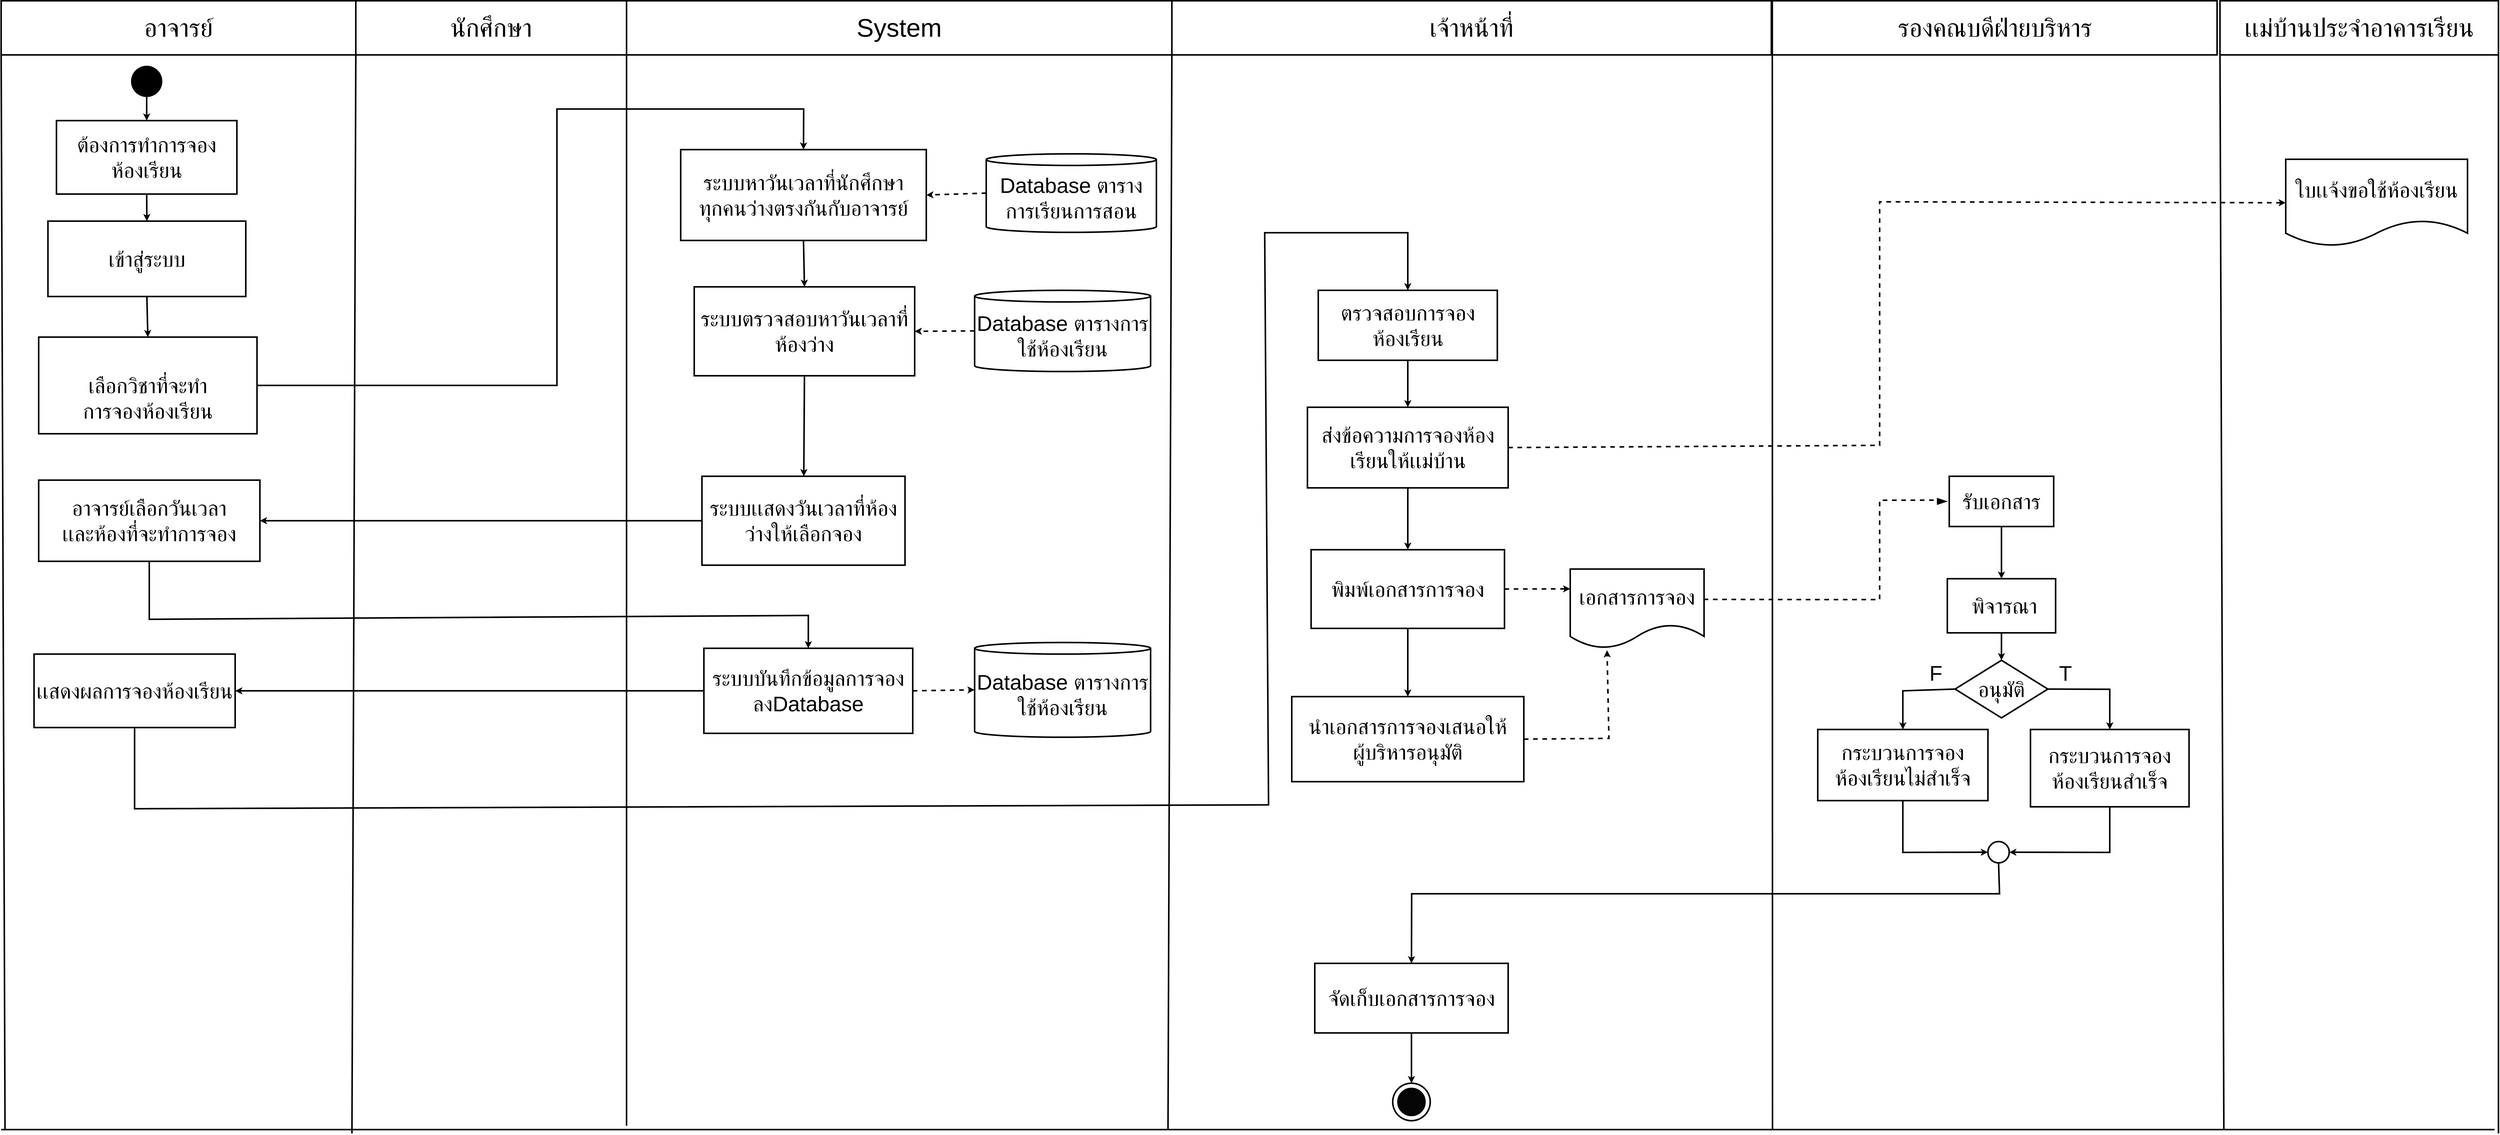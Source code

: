 <mxfile version="21.6.8" type="device">
  <diagram id="C5RBs43oDa-KdzZeNtuy" name="Page-1">
    <mxGraphModel dx="9310" dy="4084" grid="1" gridSize="10" guides="1" tooltips="1" connect="1" arrows="1" fold="1" page="1" pageScale="1" pageWidth="827" pageHeight="1169" math="0" shadow="0">
      <root>
        <mxCell id="WIyWlLk6GJQsqaUBKTNV-0" />
        <mxCell id="WIyWlLk6GJQsqaUBKTNV-1" parent="WIyWlLk6GJQsqaUBKTNV-0" />
        <mxCell id="xALUO3HwdJlkxT8yfgA3-7" value="&lt;font style=&quot;font-size: 66px;&quot;&gt;เจ้าหน้าที่&lt;/font&gt;" style="rounded=0;whiteSpace=wrap;html=1;strokeWidth=4;" parent="WIyWlLk6GJQsqaUBKTNV-1" vertex="1">
          <mxGeometry x="1410" y="40" width="1550" height="140" as="geometry" />
        </mxCell>
        <mxCell id="xALUO3HwdJlkxT8yfgA3-9" value="&lt;font style=&quot;font-size: 66px;&quot;&gt;รองคณบดีฝ่ายบริหาร&lt;/font&gt;" style="rounded=0;whiteSpace=wrap;html=1;strokeWidth=4;" parent="WIyWlLk6GJQsqaUBKTNV-1" vertex="1">
          <mxGeometry x="2962.5" y="40" width="1150" height="140" as="geometry" />
        </mxCell>
        <mxCell id="xALUO3HwdJlkxT8yfgA3-25" value="&lt;font style=&quot;font-size: 55px;&quot;&gt;ต้องการทำการจองห้องเรียน&lt;/font&gt;" style="rounded=0;whiteSpace=wrap;html=1;strokeWidth=4;fontSize=55;" parent="WIyWlLk6GJQsqaUBKTNV-1" vertex="1">
          <mxGeometry x="-1474" y="350" width="466.5" height="190" as="geometry" />
        </mxCell>
        <mxCell id="xALUO3HwdJlkxT8yfgA3-29" value="" style="endArrow=classic;html=1;rounded=0;exitX=0.5;exitY=1;exitDx=0;exitDy=0;entryX=0.5;entryY=0;entryDx=0;entryDy=0;entryPerimeter=0;strokeWidth=4;fontSize=55;" parent="WIyWlLk6GJQsqaUBKTNV-1" source="xALUO3HwdJlkxT8yfgA3-25" target="xALUO3HwdJlkxT8yfgA3-287" edge="1">
          <mxGeometry width="50" height="50" relative="1" as="geometry">
            <mxPoint x="-1277" y="540" as="sourcePoint" />
            <mxPoint x="-1267" y="580.0" as="targetPoint" />
          </mxGeometry>
        </mxCell>
        <mxCell id="xALUO3HwdJlkxT8yfgA3-51" value="" style="endArrow=classic;html=1;rounded=0;exitX=0;exitY=0.5;exitDx=0;exitDy=0;entryX=0.5;entryY=0;entryDx=0;entryDy=0;strokeWidth=4;" parent="WIyWlLk6GJQsqaUBKTNV-1" source="xALUO3HwdJlkxT8yfgA3-133" target="xALUO3HwdJlkxT8yfgA3-90" edge="1">
          <mxGeometry width="50" height="50" relative="1" as="geometry">
            <mxPoint x="4219" y="1683.5" as="sourcePoint" />
            <mxPoint x="3690" y="1881" as="targetPoint" />
            <Array as="points">
              <mxPoint x="3300" y="1825" />
            </Array>
          </mxGeometry>
        </mxCell>
        <mxCell id="xALUO3HwdJlkxT8yfgA3-81" value="&lt;font style=&quot;font-size: 55px;&quot;&gt;เอกสารการจอง&lt;/font&gt;" style="shape=document;whiteSpace=wrap;html=1;boundedLbl=1;strokeWidth=4;fontSize=55;" parent="WIyWlLk6GJQsqaUBKTNV-1" vertex="1">
          <mxGeometry x="2440" y="1510" width="346" height="205" as="geometry" />
        </mxCell>
        <mxCell id="xALUO3HwdJlkxT8yfgA3-87" value="" style="endArrow=classic;html=1;rounded=0;exitX=0.5;exitY=1;exitDx=0;exitDy=0;entryX=0.5;entryY=0;entryDx=0;entryDy=0;strokeWidth=4;" parent="WIyWlLk6GJQsqaUBKTNV-1" source="xALUO3HwdJlkxT8yfgA3-131" target="xALUO3HwdJlkxT8yfgA3-132" edge="1">
          <mxGeometry width="50" height="50" relative="1" as="geometry">
            <mxPoint x="3845" y="1420" as="sourcePoint" />
            <mxPoint x="3990" y="1603" as="targetPoint" />
          </mxGeometry>
        </mxCell>
        <mxCell id="xALUO3HwdJlkxT8yfgA3-90" value="&lt;font style=&quot;font-size: 55px;&quot;&gt;กระบวนการจองห้องเรียนไม่สำเร็จ&lt;/font&gt;" style="rounded=0;whiteSpace=wrap;html=1;strokeWidth=4;" parent="WIyWlLk6GJQsqaUBKTNV-1" vertex="1">
          <mxGeometry x="3080" y="1925" width="440" height="184" as="geometry" />
        </mxCell>
        <mxCell id="xALUO3HwdJlkxT8yfgA3-97" value="&lt;font style=&quot;font-size: 66px;&quot;&gt;อาจารย์&lt;/font&gt;" style="rounded=0;whiteSpace=wrap;html=1;strokeWidth=4;" parent="WIyWlLk6GJQsqaUBKTNV-1" vertex="1">
          <mxGeometry x="-1617" y="40" width="917" height="140" as="geometry" />
        </mxCell>
        <mxCell id="xALUO3HwdJlkxT8yfgA3-128" value="&lt;font style=&quot;font-size: 55px;&quot;&gt;นำเอกสารการจองเสนอให้&lt;br style=&quot;font-size: 55px;&quot;&gt;ผู้บริหารอนุมัติ&lt;br style=&quot;font-size: 55px;&quot;&gt;&lt;/font&gt;" style="rounded=0;whiteSpace=wrap;html=1;strokeWidth=4;fontSize=55;" parent="WIyWlLk6GJQsqaUBKTNV-1" vertex="1">
          <mxGeometry x="1720" y="1840" width="600" height="220" as="geometry" />
        </mxCell>
        <mxCell id="xALUO3HwdJlkxT8yfgA3-131" value="&lt;font style=&quot;font-size: 55px;&quot;&gt;รับเอกสาร&lt;/font&gt;" style="rounded=0;whiteSpace=wrap;html=1;strokeWidth=4;" parent="WIyWlLk6GJQsqaUBKTNV-1" vertex="1">
          <mxGeometry x="3420" y="1270" width="270" height="130" as="geometry" />
        </mxCell>
        <mxCell id="xALUO3HwdJlkxT8yfgA3-132" value="&lt;font style=&quot;font-size: 55px;&quot;&gt;&amp;nbsp;พิจารณา&lt;/font&gt;" style="rounded=0;whiteSpace=wrap;html=1;strokeWidth=4;" parent="WIyWlLk6GJQsqaUBKTNV-1" vertex="1">
          <mxGeometry x="3415" y="1535" width="280" height="140" as="geometry" />
        </mxCell>
        <mxCell id="xALUO3HwdJlkxT8yfgA3-133" value="&lt;font style=&quot;font-size: 55px;&quot;&gt;อนุมัติ&lt;/font&gt;" style="rhombus;whiteSpace=wrap;html=1;strokeWidth=4;" parent="WIyWlLk6GJQsqaUBKTNV-1" vertex="1">
          <mxGeometry x="3435" y="1746" width="240" height="149" as="geometry" />
        </mxCell>
        <mxCell id="xALUO3HwdJlkxT8yfgA3-134" value="" style="endArrow=classic;html=1;rounded=0;exitX=0.5;exitY=1;exitDx=0;exitDy=0;entryX=0.5;entryY=0;entryDx=0;entryDy=0;strokeWidth=4;" parent="WIyWlLk6GJQsqaUBKTNV-1" source="xALUO3HwdJlkxT8yfgA3-132" target="xALUO3HwdJlkxT8yfgA3-133" edge="1">
          <mxGeometry width="50" height="50" relative="1" as="geometry">
            <mxPoint x="3555" y="1506" as="sourcePoint" />
            <mxPoint x="3555" y="1605" as="targetPoint" />
          </mxGeometry>
        </mxCell>
        <mxCell id="xALUO3HwdJlkxT8yfgA3-135" value="" style="endArrow=classic;html=1;rounded=0;exitX=1;exitY=0.5;exitDx=0;exitDy=0;strokeWidth=4;entryX=0.5;entryY=0;entryDx=0;entryDy=0;" parent="WIyWlLk6GJQsqaUBKTNV-1" source="xALUO3HwdJlkxT8yfgA3-133" edge="1" target="xALUO3HwdJlkxT8yfgA3-136">
          <mxGeometry width="50" height="50" relative="1" as="geometry">
            <mxPoint x="3465" y="1816" as="sourcePoint" />
            <mxPoint x="3760" y="1926" as="targetPoint" />
            <Array as="points">
              <mxPoint x="3835" y="1821" />
            </Array>
          </mxGeometry>
        </mxCell>
        <mxCell id="xALUO3HwdJlkxT8yfgA3-136" value="&lt;font style=&quot;font-size: 55px;&quot;&gt;กระบวนการจองห้องเรียนสำเร็จ&lt;/font&gt;" style="rounded=0;whiteSpace=wrap;html=1;strokeWidth=4;" parent="WIyWlLk6GJQsqaUBKTNV-1" vertex="1">
          <mxGeometry x="3630" y="1925" width="410" height="200" as="geometry" />
        </mxCell>
        <mxCell id="xALUO3HwdJlkxT8yfgA3-137" value="&lt;font style=&quot;font-size: 55px;&quot;&gt;F&lt;/font&gt;" style="text;html=1;align=center;verticalAlign=middle;resizable=0;points=[];autosize=1;strokeColor=none;fillColor=none;strokeWidth=4;" parent="WIyWlLk6GJQsqaUBKTNV-1" vertex="1">
          <mxGeometry x="3355" y="1739" width="60" height="80" as="geometry" />
        </mxCell>
        <mxCell id="xALUO3HwdJlkxT8yfgA3-138" value="&lt;font style=&quot;font-size: 55px;&quot;&gt;T&lt;/font&gt;" style="text;html=1;align=center;verticalAlign=middle;resizable=0;points=[];autosize=1;strokeColor=none;fillColor=none;strokeWidth=4;" parent="WIyWlLk6GJQsqaUBKTNV-1" vertex="1">
          <mxGeometry x="3690" y="1739" width="60" height="80" as="geometry" />
        </mxCell>
        <mxCell id="xALUO3HwdJlkxT8yfgA3-142" value="" style="endArrow=none;html=1;rounded=0;entryX=1;entryY=1;entryDx=0;entryDy=0;strokeWidth=4;" parent="WIyWlLk6GJQsqaUBKTNV-1" edge="1" target="xALUO3HwdJlkxT8yfgA3-286">
          <mxGeometry width="50" height="50" relative="1" as="geometry">
            <mxPoint x="1400" y="2960" as="sourcePoint" />
            <mxPoint x="1410" y="230" as="targetPoint" />
          </mxGeometry>
        </mxCell>
        <mxCell id="xALUO3HwdJlkxT8yfgA3-143" value="" style="endArrow=none;html=1;rounded=0;entryX=0;entryY=1;entryDx=0;entryDy=0;strokeWidth=4;" parent="WIyWlLk6GJQsqaUBKTNV-1" target="xALUO3HwdJlkxT8yfgA3-9" edge="1">
          <mxGeometry width="50" height="50" relative="1" as="geometry">
            <mxPoint x="2963" y="2960" as="sourcePoint" />
            <mxPoint x="1420" y="240" as="targetPoint" />
          </mxGeometry>
        </mxCell>
        <mxCell id="xALUO3HwdJlkxT8yfgA3-144" value="" style="endArrow=none;html=1;rounded=0;entryX=1;entryY=1;entryDx=0;entryDy=0;strokeWidth=4;" parent="WIyWlLk6GJQsqaUBKTNV-1" edge="1">
          <mxGeometry width="50" height="50" relative="1" as="geometry">
            <mxPoint x="4130" y="2960" as="sourcePoint" />
            <mxPoint x="4120" y="180.0" as="targetPoint" />
          </mxGeometry>
        </mxCell>
        <mxCell id="xALUO3HwdJlkxT8yfgA3-146" value="&lt;font style=&quot;font-size: 66px;&quot;&gt;เเม่บ้านประจำอาคารเรียน&lt;/font&gt;" style="rounded=0;whiteSpace=wrap;html=1;strokeWidth=4;" parent="WIyWlLk6GJQsqaUBKTNV-1" vertex="1">
          <mxGeometry x="4120" y="40" width="720" height="140" as="geometry" />
        </mxCell>
        <mxCell id="xALUO3HwdJlkxT8yfgA3-147" value="&lt;font style=&quot;font-size: 55px;&quot;&gt;จัดเก็บเอกสารการจอง&lt;/font&gt;" style="rounded=0;whiteSpace=wrap;html=1;strokeWidth=4;" parent="WIyWlLk6GJQsqaUBKTNV-1" vertex="1">
          <mxGeometry x="1779.5" y="2530" width="500" height="180" as="geometry" />
        </mxCell>
        <mxCell id="xALUO3HwdJlkxT8yfgA3-148" value="" style="ellipse;whiteSpace=wrap;html=1;aspect=fixed;strokeWidth=4;" parent="WIyWlLk6GJQsqaUBKTNV-1" vertex="1">
          <mxGeometry x="3520" y="2215" width="55" height="55" as="geometry" />
        </mxCell>
        <mxCell id="xALUO3HwdJlkxT8yfgA3-149" value="" style="endArrow=classic;html=1;rounded=0;exitX=0.5;exitY=1;exitDx=0;exitDy=0;strokeWidth=4;entryX=0;entryY=0.5;entryDx=0;entryDy=0;" parent="WIyWlLk6GJQsqaUBKTNV-1" source="xALUO3HwdJlkxT8yfgA3-90" edge="1" target="xALUO3HwdJlkxT8yfgA3-148">
          <mxGeometry width="50" height="50" relative="1" as="geometry">
            <mxPoint x="3460" y="2106" as="sourcePoint" />
            <mxPoint x="3520" y="2166" as="targetPoint" />
            <Array as="points">
              <mxPoint x="3300" y="2243" />
            </Array>
          </mxGeometry>
        </mxCell>
        <mxCell id="xALUO3HwdJlkxT8yfgA3-150" value="" style="endArrow=classic;html=1;rounded=0;exitX=0.5;exitY=1;exitDx=0;exitDy=0;strokeWidth=4;entryX=1;entryY=0.5;entryDx=0;entryDy=0;" parent="WIyWlLk6GJQsqaUBKTNV-1" source="xALUO3HwdJlkxT8yfgA3-136" edge="1" target="xALUO3HwdJlkxT8yfgA3-148">
          <mxGeometry width="50" height="50" relative="1" as="geometry">
            <mxPoint x="3750" y="2096" as="sourcePoint" />
            <mxPoint x="3580" y="2166" as="targetPoint" />
            <Array as="points">
              <mxPoint x="3835" y="2243" />
            </Array>
          </mxGeometry>
        </mxCell>
        <mxCell id="xALUO3HwdJlkxT8yfgA3-152" value="" style="endArrow=classic;html=1;rounded=0;exitX=0.5;exitY=1;exitDx=0;exitDy=0;entryX=0.5;entryY=0;entryDx=0;entryDy=0;strokeWidth=4;" parent="WIyWlLk6GJQsqaUBKTNV-1" source="xALUO3HwdJlkxT8yfgA3-148" target="xALUO3HwdJlkxT8yfgA3-147" edge="1">
          <mxGeometry width="50" height="50" relative="1" as="geometry">
            <mxPoint x="3075" y="1880" as="sourcePoint" />
            <mxPoint x="3000" y="1890" as="targetPoint" />
            <Array as="points">
              <mxPoint x="3550" y="2350" />
              <mxPoint x="2730" y="2350" />
              <mxPoint x="2030" y="2350" />
            </Array>
          </mxGeometry>
        </mxCell>
        <mxCell id="xALUO3HwdJlkxT8yfgA3-164" value="&lt;font style=&quot;font-size: 55px;&quot;&gt;ส่งข้อความการจองห้องเรียนให้เเม่บ้าน&lt;/font&gt;" style="rounded=0;whiteSpace=wrap;html=1;strokeWidth=4;fontSize=55;" parent="WIyWlLk6GJQsqaUBKTNV-1" vertex="1">
          <mxGeometry x="1760.5" y="1091.5" width="519" height="208.5" as="geometry" />
        </mxCell>
        <mxCell id="xALUO3HwdJlkxT8yfgA3-165" value="" style="endArrow=classic;html=1;rounded=0;exitX=0.5;exitY=1;exitDx=0;exitDy=0;entryX=0.5;entryY=0;entryDx=0;entryDy=0;strokeWidth=4;fontSize=55;" parent="WIyWlLk6GJQsqaUBKTNV-1" target="xALUO3HwdJlkxT8yfgA3-128" edge="1" source="xALUO3HwdJlkxT8yfgA3-218">
          <mxGeometry width="50" height="50" relative="1" as="geometry">
            <mxPoint x="2003.79" y="1466" as="sourcePoint" />
            <mxPoint x="2003.79" y="1566" as="targetPoint" />
          </mxGeometry>
        </mxCell>
        <mxCell id="xALUO3HwdJlkxT8yfgA3-166" value="&lt;font style=&quot;font-size: 55px;&quot;&gt;ใบเเจ้งขอใช้ห้องเรียน&lt;/font&gt;" style="shape=document;whiteSpace=wrap;html=1;boundedLbl=1;strokeWidth=4;" parent="WIyWlLk6GJQsqaUBKTNV-1" vertex="1">
          <mxGeometry x="4290" y="450" width="470" height="225" as="geometry" />
        </mxCell>
        <mxCell id="xALUO3HwdJlkxT8yfgA3-173" value="" style="endArrow=none;dashed=1;html=1;rounded=0;exitX=0.997;exitY=0.383;exitDx=0;exitDy=0;strokeWidth=4;exitPerimeter=0;entryX=0;entryY=0.25;entryDx=0;entryDy=0;" parent="WIyWlLk6GJQsqaUBKTNV-1" source="xALUO3HwdJlkxT8yfgA3-81" edge="1" target="xALUO3HwdJlkxT8yfgA3-174">
          <mxGeometry width="50" height="50" relative="1" as="geometry">
            <mxPoint x="2430" y="1465.79" as="sourcePoint" />
            <mxPoint x="3260" y="1360" as="targetPoint" />
            <Array as="points">
              <mxPoint x="3060" y="1589" />
              <mxPoint x="3240" y="1589" />
              <mxPoint x="3240" y="1332" />
            </Array>
          </mxGeometry>
        </mxCell>
        <mxCell id="xALUO3HwdJlkxT8yfgA3-174" value="" style="triangle;whiteSpace=wrap;html=1;fillColor=#000000;strokeWidth=4;" parent="WIyWlLk6GJQsqaUBKTNV-1" vertex="1">
          <mxGeometry x="3390" y="1328.5" width="20" height="13" as="geometry" />
        </mxCell>
        <mxCell id="xALUO3HwdJlkxT8yfgA3-175" value="" style="endArrow=none;html=1;rounded=0;entryX=1;entryY=1;entryDx=0;entryDy=0;strokeWidth=4;" parent="WIyWlLk6GJQsqaUBKTNV-1" target="xALUO3HwdJlkxT8yfgA3-146" edge="1">
          <mxGeometry width="50" height="50" relative="1" as="geometry">
            <mxPoint x="4840" y="2970" as="sourcePoint" />
            <mxPoint x="4130" y="250" as="targetPoint" />
          </mxGeometry>
        </mxCell>
        <mxCell id="xALUO3HwdJlkxT8yfgA3-177" value="" style="endArrow=classic;html=1;rounded=0;exitX=0.5;exitY=1;exitDx=0;exitDy=0;strokeWidth=4;entryX=0.5;entryY=0;entryDx=0;entryDy=0;" parent="WIyWlLk6GJQsqaUBKTNV-1" source="xALUO3HwdJlkxT8yfgA3-147" target="xALUO3HwdJlkxT8yfgA3-178" edge="1">
          <mxGeometry width="50" height="50" relative="1" as="geometry">
            <mxPoint x="1855.5" y="2470" as="sourcePoint" />
            <mxPoint x="2005.5" y="2790" as="targetPoint" />
          </mxGeometry>
        </mxCell>
        <mxCell id="xALUO3HwdJlkxT8yfgA3-178" value="" style="ellipse;whiteSpace=wrap;html=1;aspect=fixed;strokeWidth=4;" parent="WIyWlLk6GJQsqaUBKTNV-1" vertex="1">
          <mxGeometry x="1981" y="2840" width="97" height="97" as="geometry" />
        </mxCell>
        <mxCell id="xALUO3HwdJlkxT8yfgA3-179" value="" style="ellipse;whiteSpace=wrap;html=1;aspect=fixed;fillColor=#050505;strokeWidth=4;" parent="WIyWlLk6GJQsqaUBKTNV-1" vertex="1">
          <mxGeometry x="1994.62" y="2853.62" width="69.75" height="69.75" as="geometry" />
        </mxCell>
        <mxCell id="xALUO3HwdJlkxT8yfgA3-180" value="" style="ellipse;whiteSpace=wrap;html=1;aspect=fixed;fillColor=#000000;strokeWidth=4;" parent="WIyWlLk6GJQsqaUBKTNV-1" vertex="1">
          <mxGeometry x="-1279.25" y="210" width="77" height="77" as="geometry" />
        </mxCell>
        <mxCell id="xALUO3HwdJlkxT8yfgA3-182" value="" style="endArrow=classic;html=1;rounded=0;exitX=0.5;exitY=1;exitDx=0;exitDy=0;strokeWidth=4;entryX=0.5;entryY=0;entryDx=0;entryDy=0;" parent="WIyWlLk6GJQsqaUBKTNV-1" source="xALUO3HwdJlkxT8yfgA3-180" edge="1" target="xALUO3HwdJlkxT8yfgA3-25">
          <mxGeometry width="50" height="50" relative="1" as="geometry">
            <mxPoint x="-1265.5" y="440" as="sourcePoint" />
            <mxPoint x="-1280.5" y="310" as="targetPoint" />
          </mxGeometry>
        </mxCell>
        <mxCell id="xALUO3HwdJlkxT8yfgA3-217" value="&lt;font style=&quot;font-size: 66px;&quot;&gt;นักศึกษา&lt;/font&gt;" style="rounded=0;whiteSpace=wrap;html=1;strokeWidth=4;" parent="WIyWlLk6GJQsqaUBKTNV-1" vertex="1">
          <mxGeometry x="-700" y="40" width="700" height="140" as="geometry" />
        </mxCell>
        <mxCell id="xALUO3HwdJlkxT8yfgA3-218" value="&lt;font style=&quot;font-size: 55px;&quot;&gt;พิมพ์เอกสารการจอง&lt;/font&gt;" style="rounded=0;whiteSpace=wrap;html=1;strokeWidth=4;fontSize=55;" parent="WIyWlLk6GJQsqaUBKTNV-1" vertex="1">
          <mxGeometry x="1770" y="1460" width="500" height="203.5" as="geometry" />
        </mxCell>
        <mxCell id="xALUO3HwdJlkxT8yfgA3-220" value="" style="endArrow=classic;html=1;rounded=0;exitX=1;exitY=0.5;exitDx=0;exitDy=0;dashed=1;strokeWidth=4;entryX=0.275;entryY=1.025;entryDx=0;entryDy=0;entryPerimeter=0;fontSize=55;" parent="WIyWlLk6GJQsqaUBKTNV-1" source="xALUO3HwdJlkxT8yfgA3-128" edge="1" target="xALUO3HwdJlkxT8yfgA3-81">
          <mxGeometry width="50" height="50" relative="1" as="geometry">
            <mxPoint x="1896" y="1658.5" as="sourcePoint" />
            <mxPoint x="2066" y="1496" as="targetPoint" />
            <Array as="points">
              <mxPoint x="2540" y="1948" />
            </Array>
          </mxGeometry>
        </mxCell>
        <mxCell id="xALUO3HwdJlkxT8yfgA3-221" value="" style="endArrow=classic;html=1;rounded=0;entryX=0.5;entryY=0;entryDx=0;entryDy=0;exitX=0.5;exitY=1;exitDx=0;exitDy=0;strokeWidth=4;fontSize=55;" parent="WIyWlLk6GJQsqaUBKTNV-1" source="xALUO3HwdJlkxT8yfgA3-164" target="xALUO3HwdJlkxT8yfgA3-218" edge="1">
          <mxGeometry width="50" height="50" relative="1" as="geometry">
            <mxPoint x="2056.5" y="1116" as="sourcePoint" />
            <mxPoint x="2014.5" y="1150" as="targetPoint" />
          </mxGeometry>
        </mxCell>
        <mxCell id="xALUO3HwdJlkxT8yfgA3-225" value="" style="endArrow=classic;html=1;rounded=0;exitX=1;exitY=0.5;exitDx=0;exitDy=0;dashed=1;strokeWidth=4;entryX=0;entryY=0.25;entryDx=0;entryDy=0;fontSize=55;" parent="WIyWlLk6GJQsqaUBKTNV-1" source="xALUO3HwdJlkxT8yfgA3-218" edge="1" target="xALUO3HwdJlkxT8yfgA3-81">
          <mxGeometry width="50" height="50" relative="1" as="geometry">
            <mxPoint x="1886" y="1416" as="sourcePoint" />
            <mxPoint x="1986" y="1422" as="targetPoint" />
          </mxGeometry>
        </mxCell>
        <mxCell id="xALUO3HwdJlkxT8yfgA3-244" value="&lt;font style=&quot;font-size: 55px;&quot;&gt;&lt;font style=&quot;border-color: var(--border-color); font-size: 55px;&quot;&gt;ระบบหาวันเวลาที่&lt;/font&gt;&lt;font style=&quot;border-color: var(--border-color); font-size: 55px;&quot;&gt;นักศึกษา&lt;br style=&quot;border-color: var(--border-color);&quot;&gt;ทุกคนว่างตรงกันกับอาจารย์&lt;/font&gt;&lt;/font&gt;" style="rounded=0;whiteSpace=wrap;html=1;strokeWidth=4;" parent="WIyWlLk6GJQsqaUBKTNV-1" vertex="1">
          <mxGeometry x="140" y="425" width="635" height="235" as="geometry" />
        </mxCell>
        <mxCell id="xALUO3HwdJlkxT8yfgA3-245" value="" style="endArrow=classic;html=1;rounded=0;exitX=0.5;exitY=1;exitDx=0;exitDy=0;entryX=0.5;entryY=0;entryDx=0;entryDy=0;strokeWidth=4;" parent="WIyWlLk6GJQsqaUBKTNV-1" edge="1" target="xALUO3HwdJlkxT8yfgA3-302" source="xALUO3HwdJlkxT8yfgA3-287">
          <mxGeometry width="50" height="50" relative="1" as="geometry">
            <mxPoint x="-1265.75" y="695.5" as="sourcePoint" />
            <mxPoint x="-1265.75" y="820" as="targetPoint" />
          </mxGeometry>
        </mxCell>
        <mxCell id="xALUO3HwdJlkxT8yfgA3-246" value="" style="endArrow=classic;html=1;rounded=0;exitX=1;exitY=0.5;exitDx=0;exitDy=0;entryX=0.5;entryY=0;entryDx=0;entryDy=0;strokeWidth=4;" parent="WIyWlLk6GJQsqaUBKTNV-1" target="xALUO3HwdJlkxT8yfgA3-244" edge="1" source="xALUO3HwdJlkxT8yfgA3-302">
          <mxGeometry width="50" height="50" relative="1" as="geometry">
            <mxPoint x="-626.25" y="865" as="sourcePoint" />
            <mxPoint x="810" y="330" as="targetPoint" />
            <Array as="points">
              <mxPoint x="-180" y="1035" />
              <mxPoint x="-180" y="320" />
              <mxPoint x="458" y="320" />
            </Array>
          </mxGeometry>
        </mxCell>
        <mxCell id="xALUO3HwdJlkxT8yfgA3-252" value="&lt;font style=&quot;font-size: 55px;&quot;&gt;&lt;font style=&quot;border-color: var(--border-color); font-size: 55px;&quot;&gt;ระบบตรวจสอบหาวันเวลาที่ห้อง&lt;/font&gt;ว่าง&lt;/font&gt;" style="rounded=0;whiteSpace=wrap;html=1;strokeWidth=4;" parent="WIyWlLk6GJQsqaUBKTNV-1" vertex="1">
          <mxGeometry x="175" y="780" width="570" height="230" as="geometry" />
        </mxCell>
        <mxCell id="xALUO3HwdJlkxT8yfgA3-253" value="" style="endArrow=classic;html=1;rounded=0;exitX=0.5;exitY=1;exitDx=0;exitDy=0;entryX=0.5;entryY=0;entryDx=0;entryDy=0;strokeWidth=4;" parent="WIyWlLk6GJQsqaUBKTNV-1" source="xALUO3HwdJlkxT8yfgA3-244" target="xALUO3HwdJlkxT8yfgA3-252" edge="1">
          <mxGeometry width="50" height="50" relative="1" as="geometry">
            <mxPoint x="460" y="665" as="sourcePoint" />
            <mxPoint x="440" y="715" as="targetPoint" />
          </mxGeometry>
        </mxCell>
        <mxCell id="xALUO3HwdJlkxT8yfgA3-254" value="&lt;font style=&quot;font-size: 55px;&quot;&gt;&lt;font style=&quot;font-size: 55px;&quot;&gt;Database&amp;nbsp;&lt;/font&gt;ตารางการใช้ห้องเรียน&lt;/font&gt;" style="shape=cylinder3;whiteSpace=wrap;html=1;boundedLbl=1;backgroundOutline=1;size=15;strokeWidth=4;" parent="WIyWlLk6GJQsqaUBKTNV-1" vertex="1">
          <mxGeometry x="900" y="789" width="455" height="210" as="geometry" />
        </mxCell>
        <mxCell id="xALUO3HwdJlkxT8yfgA3-255" value="&lt;font style=&quot;font-size: 55px;&quot;&gt;&lt;font style=&quot;font-size: 55px;&quot;&gt;Database&amp;nbsp;&lt;/font&gt;ตารางการเรียนการสอน&lt;/font&gt;" style="shape=cylinder3;whiteSpace=wrap;html=1;boundedLbl=1;backgroundOutline=1;size=15;strokeWidth=4;" parent="WIyWlLk6GJQsqaUBKTNV-1" vertex="1">
          <mxGeometry x="930" y="435.94" width="440" height="203.12" as="geometry" />
        </mxCell>
        <mxCell id="xALUO3HwdJlkxT8yfgA3-256" value="" style="endArrow=classic;html=1;rounded=0;dashed=1;entryX=1;entryY=0.5;entryDx=0;entryDy=0;exitX=0;exitY=0.5;exitDx=0;exitDy=0;exitPerimeter=0;strokeWidth=4;" parent="WIyWlLk6GJQsqaUBKTNV-1" source="xALUO3HwdJlkxT8yfgA3-255" target="xALUO3HwdJlkxT8yfgA3-244" edge="1">
          <mxGeometry width="50" height="50" relative="1" as="geometry">
            <mxPoint x="620" y="645" as="sourcePoint" />
            <mxPoint x="658.75" y="564.29" as="targetPoint" />
          </mxGeometry>
        </mxCell>
        <mxCell id="xALUO3HwdJlkxT8yfgA3-258" value="" style="endArrow=classic;html=1;rounded=0;dashed=1;entryX=1;entryY=0.5;entryDx=0;entryDy=0;exitX=0;exitY=0.5;exitDx=0;exitDy=0;exitPerimeter=0;strokeWidth=4;" parent="WIyWlLk6GJQsqaUBKTNV-1" source="xALUO3HwdJlkxT8yfgA3-254" target="xALUO3HwdJlkxT8yfgA3-252" edge="1">
          <mxGeometry width="50" height="50" relative="1" as="geometry">
            <mxPoint x="630" y="805" as="sourcePoint" />
            <mxPoint x="660" y="763.29" as="targetPoint" />
          </mxGeometry>
        </mxCell>
        <mxCell id="xALUO3HwdJlkxT8yfgA3-259" value="&lt;font style=&quot;font-size: 55px;&quot;&gt;ระบบเเสดงวันเวลาที่ห้องว่างให้เลือกจอง&lt;/font&gt;" style="rounded=0;whiteSpace=wrap;html=1;strokeWidth=4;" parent="WIyWlLk6GJQsqaUBKTNV-1" vertex="1">
          <mxGeometry x="195" y="1270" width="525" height="230" as="geometry" />
        </mxCell>
        <mxCell id="xALUO3HwdJlkxT8yfgA3-267" value="" style="endArrow=classic;html=1;rounded=0;exitX=0.5;exitY=1;exitDx=0;exitDy=0;strokeWidth=4;" parent="WIyWlLk6GJQsqaUBKTNV-1" target="xALUO3HwdJlkxT8yfgA3-259" edge="1" source="xALUO3HwdJlkxT8yfgA3-252">
          <mxGeometry width="50" height="50" relative="1" as="geometry">
            <mxPoint x="444.29" y="824" as="sourcePoint" />
            <mxPoint x="444.29" y="903" as="targetPoint" />
          </mxGeometry>
        </mxCell>
        <mxCell id="xALUO3HwdJlkxT8yfgA3-270" value="&lt;font style=&quot;font-size: 55px;&quot;&gt;&lt;font style=&quot;font-size: 55px;&quot;&gt;Database&amp;nbsp;&lt;/font&gt;ตารางการใช้ห้องเรียน&lt;/font&gt;" style="shape=cylinder3;whiteSpace=wrap;html=1;boundedLbl=1;backgroundOutline=1;size=15;strokeWidth=4;" parent="WIyWlLk6GJQsqaUBKTNV-1" vertex="1">
          <mxGeometry x="900" y="1700" width="455" height="245" as="geometry" />
        </mxCell>
        <mxCell id="xALUO3HwdJlkxT8yfgA3-278" value="" style="endArrow=classic;html=1;rounded=0;exitX=0.5;exitY=1;exitDx=0;exitDy=0;strokeWidth=4;entryX=0.5;entryY=0;entryDx=0;entryDy=0;" parent="WIyWlLk6GJQsqaUBKTNV-1" source="xALUO3HwdJlkxT8yfgA3-295" edge="1" target="xALUO3HwdJlkxT8yfgA3-301">
          <mxGeometry width="50" height="50" relative="1" as="geometry">
            <mxPoint x="-520" y="1780" as="sourcePoint" />
            <mxPoint x="1764" y="890" as="targetPoint" />
            <Array as="points">
              <mxPoint x="-1272" y="2130" />
              <mxPoint x="1660" y="2120" />
              <mxPoint x="1650" y="640" />
              <mxPoint x="2020" y="640" />
            </Array>
          </mxGeometry>
        </mxCell>
        <mxCell id="xALUO3HwdJlkxT8yfgA3-279" value="" style="endArrow=classic;html=1;rounded=0;exitX=1;exitY=0.5;exitDx=0;exitDy=0;dashed=1;entryX=0;entryY=0.5;entryDx=0;entryDy=0;strokeWidth=4;" parent="WIyWlLk6GJQsqaUBKTNV-1" source="xALUO3HwdJlkxT8yfgA3-164" target="xALUO3HwdJlkxT8yfgA3-166" edge="1">
          <mxGeometry width="50" height="50" relative="1" as="geometry">
            <mxPoint x="1930" y="1210" as="sourcePoint" />
            <mxPoint x="3640" y="580" as="targetPoint" />
            <Array as="points">
              <mxPoint x="3240" y="1190" />
              <mxPoint x="3240" y="560" />
            </Array>
          </mxGeometry>
        </mxCell>
        <mxCell id="xALUO3HwdJlkxT8yfgA3-285" value="" style="endArrow=classic;html=1;rounded=0;exitX=0.5;exitY=1;exitDx=0;exitDy=0;strokeWidth=4;entryX=0.5;entryY=0;entryDx=0;entryDy=0;fontSize=55;" parent="WIyWlLk6GJQsqaUBKTNV-1" source="xALUO3HwdJlkxT8yfgA3-301" edge="1" target="xALUO3HwdJlkxT8yfgA3-164">
          <mxGeometry width="50" height="50" relative="1" as="geometry">
            <mxPoint x="2003.5" y="1040" as="sourcePoint" />
            <mxPoint x="2003.5" y="1130" as="targetPoint" />
          </mxGeometry>
        </mxCell>
        <mxCell id="xALUO3HwdJlkxT8yfgA3-286" value="&lt;font style=&quot;font-size: 66px;&quot;&gt;System&lt;/font&gt;" style="rounded=0;whiteSpace=wrap;html=1;strokeWidth=4;" parent="WIyWlLk6GJQsqaUBKTNV-1" vertex="1">
          <mxGeometry y="40" width="1410" height="140" as="geometry" />
        </mxCell>
        <mxCell id="xALUO3HwdJlkxT8yfgA3-287" value="&lt;span style=&quot;font-size: 55px;&quot;&gt;เข้าสู่ระบบ&lt;/span&gt;" style="rounded=0;whiteSpace=wrap;html=1;strokeWidth=4;fontSize=55;" parent="WIyWlLk6GJQsqaUBKTNV-1" vertex="1">
          <mxGeometry x="-1496" y="610" width="511.5" height="195" as="geometry" />
        </mxCell>
        <mxCell id="xALUO3HwdJlkxT8yfgA3-289" value="" style="endArrow=classic;html=1;rounded=0;exitX=0;exitY=0.5;exitDx=0;exitDy=0;entryX=1;entryY=0.5;entryDx=0;entryDy=0;strokeWidth=4;" parent="WIyWlLk6GJQsqaUBKTNV-1" source="xALUO3HwdJlkxT8yfgA3-259" edge="1" target="xALUO3HwdJlkxT8yfgA3-303">
          <mxGeometry width="50" height="50" relative="1" as="geometry">
            <mxPoint x="190.0" y="1073.75" as="sourcePoint" />
            <mxPoint x="-940" y="1105" as="targetPoint" />
            <Array as="points" />
          </mxGeometry>
        </mxCell>
        <mxCell id="xALUO3HwdJlkxT8yfgA3-291" value="" style="endArrow=classic;html=1;rounded=0;exitX=0.5;exitY=1;exitDx=0;exitDy=0;strokeWidth=4;entryX=0.5;entryY=0;entryDx=0;entryDy=0;" parent="WIyWlLk6GJQsqaUBKTNV-1" edge="1" target="xALUO3HwdJlkxT8yfgA3-292" source="xALUO3HwdJlkxT8yfgA3-303">
          <mxGeometry width="50" height="50" relative="1" as="geometry">
            <mxPoint x="-762.5" y="1160" as="sourcePoint" />
            <mxPoint x="760" y="1370" as="targetPoint" />
            <Array as="points">
              <mxPoint x="-1234" y="1640" />
              <mxPoint x="470" y="1630" />
            </Array>
          </mxGeometry>
        </mxCell>
        <mxCell id="xALUO3HwdJlkxT8yfgA3-292" value="&lt;font style=&quot;&quot;&gt;&lt;font style=&quot;font-size: 55px;&quot;&gt;ระบบบันทึกข้อมูลการจองลงDatabase&lt;/font&gt;&lt;br&gt;&lt;/font&gt;" style="rounded=0;whiteSpace=wrap;html=1;strokeWidth=4;" parent="WIyWlLk6GJQsqaUBKTNV-1" vertex="1">
          <mxGeometry x="200" y="1715" width="540" height="220" as="geometry" />
        </mxCell>
        <mxCell id="xALUO3HwdJlkxT8yfgA3-293" value="" style="endArrow=classic;html=1;rounded=0;dashed=1;entryX=0;entryY=0.5;entryDx=0;entryDy=0;exitX=1;exitY=0.5;exitDx=0;exitDy=0;entryPerimeter=0;strokeWidth=4;" parent="WIyWlLk6GJQsqaUBKTNV-1" source="xALUO3HwdJlkxT8yfgA3-292" target="xALUO3HwdJlkxT8yfgA3-270" edge="1">
          <mxGeometry width="50" height="50" relative="1" as="geometry">
            <mxPoint x="700" y="1535" as="sourcePoint" />
            <mxPoint x="570" y="1535" as="targetPoint" />
          </mxGeometry>
        </mxCell>
        <mxCell id="xALUO3HwdJlkxT8yfgA3-295" value="&lt;font style=&quot;font-size: 55px;&quot;&gt;เเสดงผลการจองห้องเรียน&lt;/font&gt;" style="rounded=0;whiteSpace=wrap;html=1;strokeWidth=4;" parent="WIyWlLk6GJQsqaUBKTNV-1" vertex="1">
          <mxGeometry x="-1532" y="1730" width="520" height="190" as="geometry" />
        </mxCell>
        <mxCell id="xALUO3HwdJlkxT8yfgA3-296" value="" style="endArrow=classic;html=1;rounded=0;exitX=0;exitY=0.5;exitDx=0;exitDy=0;entryX=1;entryY=0.5;entryDx=0;entryDy=0;strokeWidth=4;" parent="WIyWlLk6GJQsqaUBKTNV-1" source="xALUO3HwdJlkxT8yfgA3-292" target="xALUO3HwdJlkxT8yfgA3-295" edge="1">
          <mxGeometry width="50" height="50" relative="1" as="geometry">
            <mxPoint x="192.7" y="1458.4" as="sourcePoint" />
            <mxPoint x="-920" y="1449" as="targetPoint" />
            <Array as="points" />
          </mxGeometry>
        </mxCell>
        <mxCell id="xALUO3HwdJlkxT8yfgA3-297" value="" style="endArrow=none;html=1;rounded=0;entryX=1;entryY=1;entryDx=0;entryDy=0;strokeWidth=4;" parent="WIyWlLk6GJQsqaUBKTNV-1" target="xALUO3HwdJlkxT8yfgA3-217" edge="1">
          <mxGeometry width="50" height="50" relative="1" as="geometry">
            <mxPoint y="2950" as="sourcePoint" />
            <mxPoint x="98.57" y="260" as="targetPoint" />
          </mxGeometry>
        </mxCell>
        <mxCell id="xALUO3HwdJlkxT8yfgA3-298" value="" style="endArrow=none;html=1;rounded=0;entryX=0;entryY=1;entryDx=0;entryDy=0;strokeWidth=4;" parent="WIyWlLk6GJQsqaUBKTNV-1" target="xALUO3HwdJlkxT8yfgA3-217" edge="1">
          <mxGeometry width="50" height="50" relative="1" as="geometry">
            <mxPoint x="-710" y="2970" as="sourcePoint" />
            <mxPoint x="-510" y="260" as="targetPoint" />
          </mxGeometry>
        </mxCell>
        <mxCell id="xALUO3HwdJlkxT8yfgA3-299" value="" style="endArrow=none;html=1;rounded=0;entryX=0;entryY=1;entryDx=0;entryDy=0;strokeWidth=4;" parent="WIyWlLk6GJQsqaUBKTNV-1" target="xALUO3HwdJlkxT8yfgA3-97" edge="1">
          <mxGeometry width="50" height="50" relative="1" as="geometry">
            <mxPoint x="-1607" y="2960" as="sourcePoint" />
            <mxPoint x="-1617" y="270" as="targetPoint" />
          </mxGeometry>
        </mxCell>
        <mxCell id="xALUO3HwdJlkxT8yfgA3-300" value="" style="endArrow=none;html=1;rounded=0;strokeWidth=4;" parent="WIyWlLk6GJQsqaUBKTNV-1" edge="1">
          <mxGeometry width="50" height="50" relative="1" as="geometry">
            <mxPoint x="-1617" y="2960" as="sourcePoint" />
            <mxPoint x="4830" y="2960" as="targetPoint" />
          </mxGeometry>
        </mxCell>
        <mxCell id="xALUO3HwdJlkxT8yfgA3-301" value="&lt;font style=&quot;font-size: 55px;&quot;&gt;ตรวจสอบการจองห้องเรียน&lt;/font&gt;" style="rounded=0;whiteSpace=wrap;html=1;strokeWidth=4;fontSize=55;" parent="WIyWlLk6GJQsqaUBKTNV-1" vertex="1">
          <mxGeometry x="1788.5" y="789" width="463" height="181" as="geometry" />
        </mxCell>
        <mxCell id="xALUO3HwdJlkxT8yfgA3-302" value="&lt;font style=&quot;font-size: 55px;&quot;&gt;&lt;br style=&quot;border-color: var(--border-color);&quot;&gt;&lt;font style=&quot;font-size: 55px;&quot;&gt;เลือกวิชาที่จะทำ&lt;br&gt;การจองห้องเรียน&lt;/font&gt;&lt;/font&gt;" style="rounded=0;whiteSpace=wrap;html=1;strokeWidth=4;" parent="WIyWlLk6GJQsqaUBKTNV-1" vertex="1">
          <mxGeometry x="-1520" y="910" width="564.5" height="250" as="geometry" />
        </mxCell>
        <mxCell id="xALUO3HwdJlkxT8yfgA3-303" value="&lt;font style=&quot;font-size: 55px;&quot;&gt;&lt;font style=&quot;font-size: 55px;&quot;&gt;อาจารย์เลือกวันเวลา&lt;br style=&quot;border-color: var(--border-color);&quot;&gt;&lt;/font&gt;เเละห้องที่จะทำการจอง&lt;/font&gt;" style="rounded=0;whiteSpace=wrap;html=1;strokeWidth=4;" parent="WIyWlLk6GJQsqaUBKTNV-1" vertex="1">
          <mxGeometry x="-1520" y="1280" width="572" height="210" as="geometry" />
        </mxCell>
      </root>
    </mxGraphModel>
  </diagram>
</mxfile>
